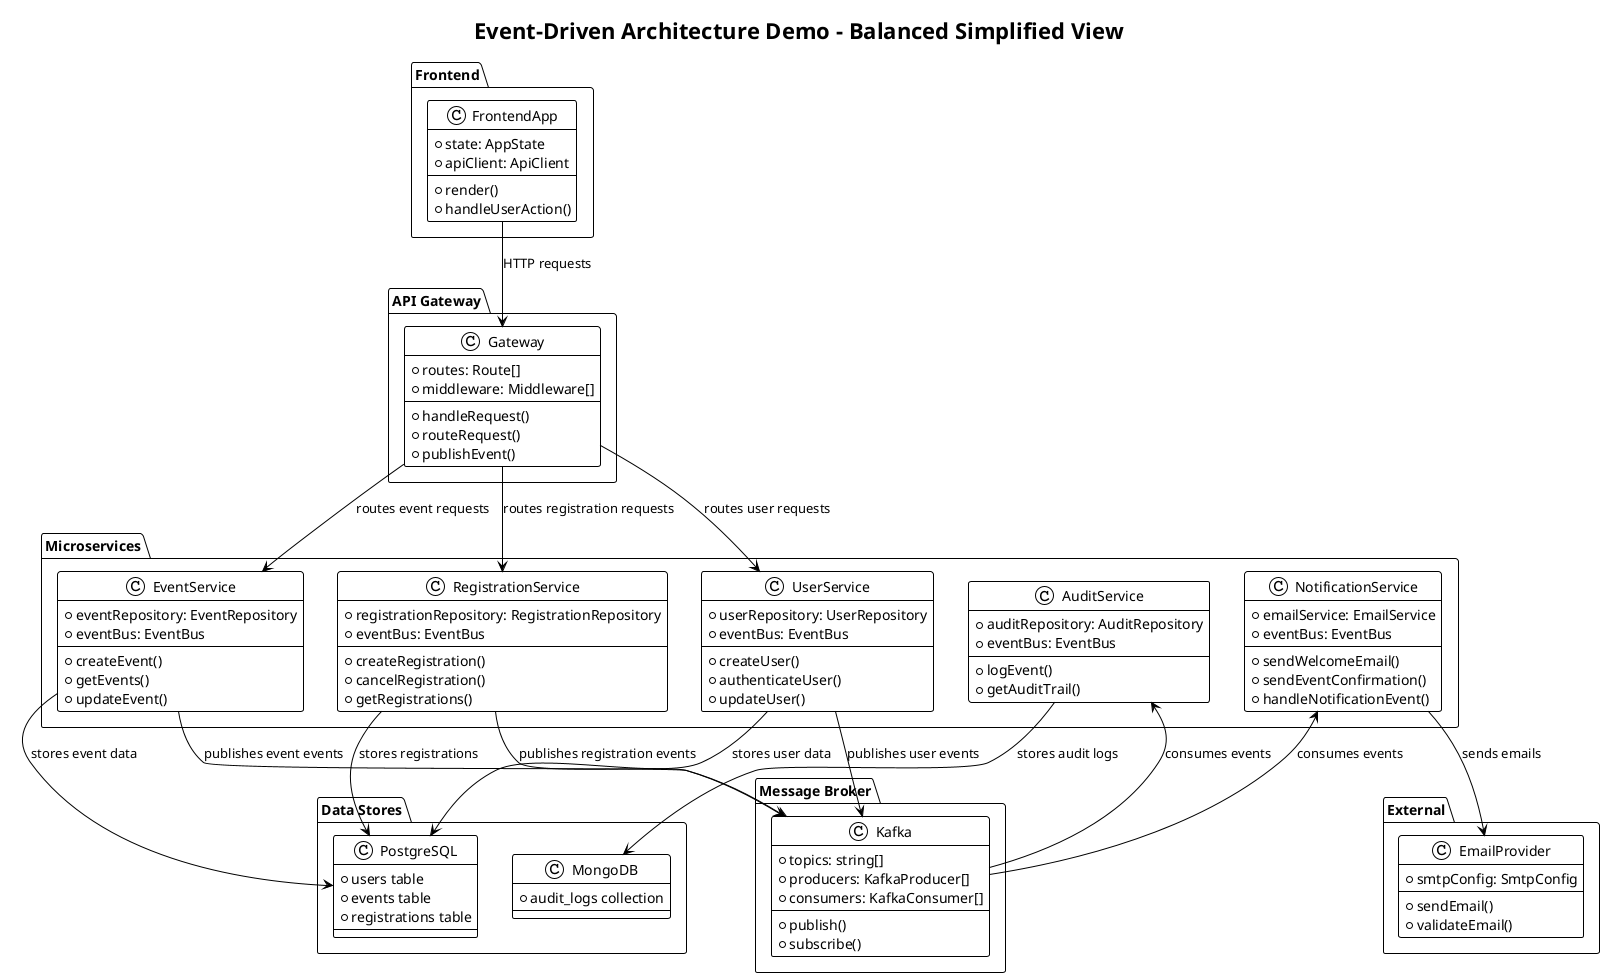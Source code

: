 @startuml EDA-Demo Logical View - Balanced Simplified
!theme plain
title Event-Driven Architecture Demo - Balanced Simplified View

' Core Components
package "Frontend" {
  class FrontendApp {
    +state: AppState
    +apiClient: ApiClient
    +render()
    +handleUserAction()
  }
}

package "API Gateway" {
  class Gateway {
    +routes: Route[]
    +middleware: Middleware[]
    +handleRequest()
    +routeRequest()
    +publishEvent()
  }
}

package "Microservices" {
  class UserService {
    +userRepository: UserRepository
    +eventBus: EventBus
    +createUser()
    +authenticateUser()
    +updateUser()
  }
  
  class EventService {
    +eventRepository: EventRepository
    +eventBus: EventBus
    +createEvent()
    +getEvents()
    +updateEvent()
  }
  
  class RegistrationService {
    +registrationRepository: RegistrationRepository
    +eventBus: EventBus
    +createRegistration()
    +cancelRegistration()
    +getRegistrations()
  }
  
  class NotificationService {
    +emailService: EmailService
    +eventBus: EventBus
    +sendWelcomeEmail()
    +sendEventConfirmation()
    +handleNotificationEvent()
  }
  
  class AuditService {
    +auditRepository: AuditRepository
    +eventBus: EventBus
    +logEvent()
    +getAuditTrail()
  }
}

package "Data Stores" {
  class PostgreSQL {
    +users table
    +events table
    +registrations table
  }
  
  class MongoDB {
    +audit_logs collection
  }
}

package "Message Broker" {
  class Kafka {
    +topics: string[]
    +producers: KafkaProducer[]
    +consumers: KafkaConsumer[]
    +publish()
    +subscribe()
  }
}

package "External" {
  class EmailProvider {
    +smtpConfig: SmtpConfig
    +sendEmail()
    +validateEmail()
  }
}

' Main Flow
FrontendApp --> Gateway : HTTP requests
Gateway --> UserService : routes user requests
Gateway --> EventService : routes event requests
Gateway --> RegistrationService : routes registration requests

' Data Storage
UserService --> PostgreSQL : stores user data
EventService --> PostgreSQL : stores event data
RegistrationService --> PostgreSQL : stores registrations
AuditService --> MongoDB : stores audit logs

' Event Flow
UserService --> Kafka : publishes user events
EventService --> Kafka : publishes event events
RegistrationService --> Kafka : publishes registration events

Kafka --> NotificationService : consumes events
Kafka --> AuditService : consumes events

' External Integration
NotificationService --> EmailProvider : sends emails

@enduml
